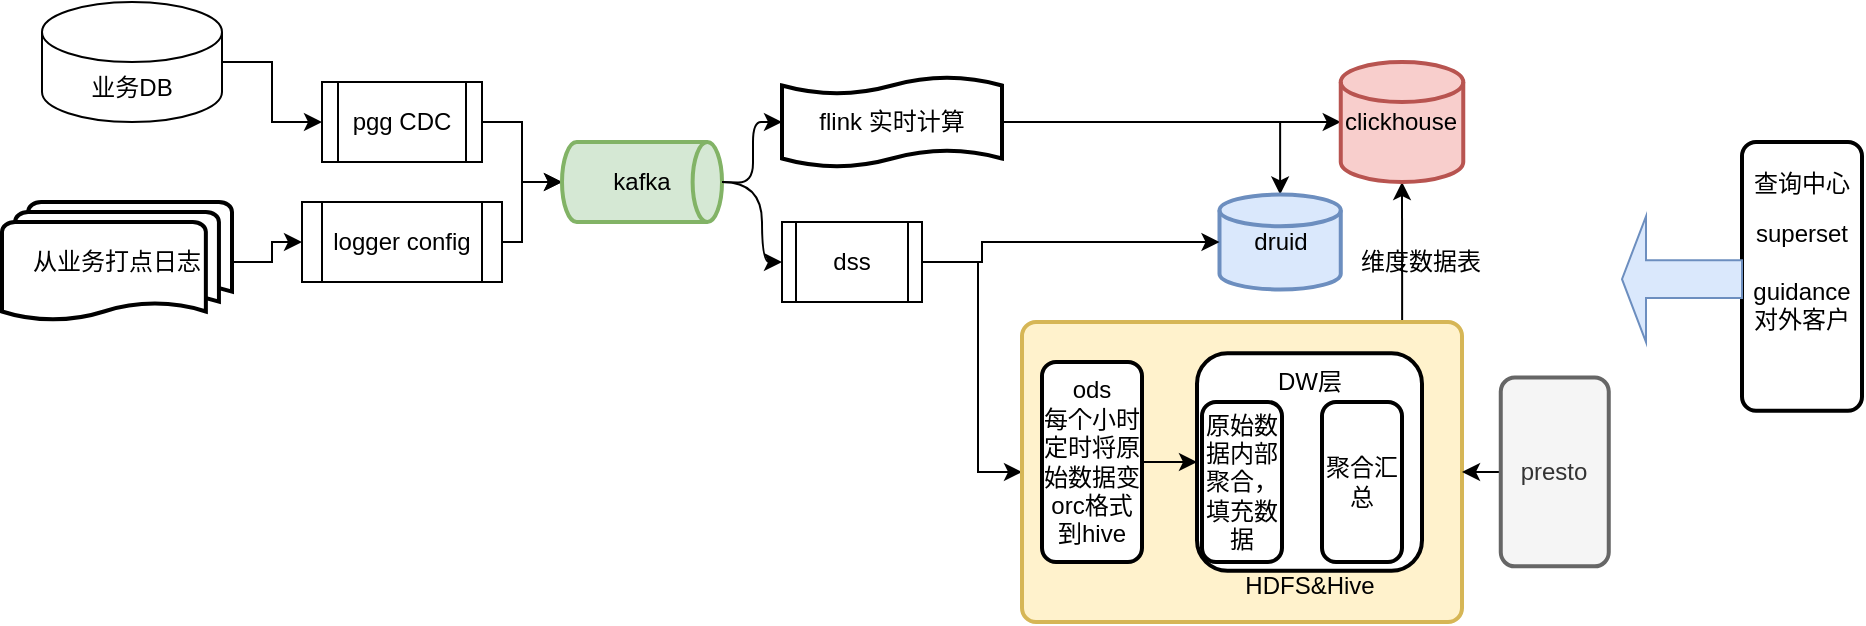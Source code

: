 <mxfile version="13.10.5" type="github">
  <diagram id="j1D02S02AOU5POCYw8tY" name="Page-1">
    <mxGraphModel dx="946" dy="646" grid="1" gridSize="10" guides="1" tooltips="1" connect="1" arrows="1" fold="1" page="1" pageScale="1" pageWidth="827" pageHeight="1169" math="0" shadow="0">
      <root>
        <mxCell id="0" />
        <mxCell id="1" parent="0" />
        <mxCell id="N28B4GikOr0903KpsurZ-1" value="业务DB" style="shape=cylinder3;whiteSpace=wrap;html=1;boundedLbl=1;backgroundOutline=1;size=15;" vertex="1" parent="1">
          <mxGeometry x="30" y="100" width="90" height="60" as="geometry" />
        </mxCell>
        <mxCell id="N28B4GikOr0903KpsurZ-13" value="" style="edgeStyle=orthogonalEdgeStyle;rounded=0;orthogonalLoop=1;jettySize=auto;html=1;" edge="1" parent="1" source="N28B4GikOr0903KpsurZ-5" target="N28B4GikOr0903KpsurZ-12">
          <mxGeometry relative="1" as="geometry" />
        </mxCell>
        <mxCell id="N28B4GikOr0903KpsurZ-5" value="pgg CDC" style="shape=process;whiteSpace=wrap;html=1;backgroundOutline=1;" vertex="1" parent="1">
          <mxGeometry x="170" y="140" width="80" height="40" as="geometry" />
        </mxCell>
        <mxCell id="N28B4GikOr0903KpsurZ-6" value="" style="edgeStyle=orthogonalEdgeStyle;rounded=0;orthogonalLoop=1;jettySize=auto;html=1;" edge="1" parent="1" source="N28B4GikOr0903KpsurZ-1" target="N28B4GikOr0903KpsurZ-5">
          <mxGeometry relative="1" as="geometry" />
        </mxCell>
        <mxCell id="N28B4GikOr0903KpsurZ-14" value="" style="edgeStyle=orthogonalEdgeStyle;rounded=0;orthogonalLoop=1;jettySize=auto;html=1;" edge="1" parent="1" source="N28B4GikOr0903KpsurZ-7" target="N28B4GikOr0903KpsurZ-12">
          <mxGeometry relative="1" as="geometry">
            <Array as="points">
              <mxPoint x="270" y="220" />
              <mxPoint x="270" y="190" />
            </Array>
          </mxGeometry>
        </mxCell>
        <mxCell id="N28B4GikOr0903KpsurZ-7" value="logger config" style="shape=process;whiteSpace=wrap;html=1;backgroundOutline=1;" vertex="1" parent="1">
          <mxGeometry x="160" y="200" width="100" height="40" as="geometry" />
        </mxCell>
        <mxCell id="N28B4GikOr0903KpsurZ-11" value="" style="edgeStyle=orthogonalEdgeStyle;rounded=0;orthogonalLoop=1;jettySize=auto;html=1;" edge="1" parent="1" source="N28B4GikOr0903KpsurZ-9" target="N28B4GikOr0903KpsurZ-7">
          <mxGeometry relative="1" as="geometry" />
        </mxCell>
        <mxCell id="N28B4GikOr0903KpsurZ-9" value="从业务打点日志" style="strokeWidth=2;html=1;shape=mxgraph.flowchart.multi-document;whiteSpace=wrap;" vertex="1" parent="1">
          <mxGeometry x="10" y="200" width="115" height="60" as="geometry" />
        </mxCell>
        <mxCell id="N28B4GikOr0903KpsurZ-12" value="kafka" style="strokeWidth=2;html=1;shape=mxgraph.flowchart.direct_data;whiteSpace=wrap;fillColor=#d5e8d4;strokeColor=#82b366;" vertex="1" parent="1">
          <mxGeometry x="290" y="170" width="80" height="40" as="geometry" />
        </mxCell>
        <mxCell id="N28B4GikOr0903KpsurZ-16" value="" style="edgeStyle=orthogonalEdgeStyle;rounded=0;orthogonalLoop=1;jettySize=auto;html=1;entryX=0;entryY=0.5;entryDx=0;entryDy=0;curved=1;" edge="1" parent="1" source="N28B4GikOr0903KpsurZ-12" target="N28B4GikOr0903KpsurZ-18">
          <mxGeometry relative="1" as="geometry">
            <mxPoint x="400" y="220" as="targetPoint" />
          </mxGeometry>
        </mxCell>
        <mxCell id="N28B4GikOr0903KpsurZ-34" style="edgeStyle=orthogonalEdgeStyle;rounded=0;orthogonalLoop=1;jettySize=auto;html=1;exitX=1;exitY=0.5;exitDx=0;exitDy=0;entryX=0;entryY=0.5;entryDx=0;entryDy=0;" edge="1" parent="1" source="N28B4GikOr0903KpsurZ-18" target="N28B4GikOr0903KpsurZ-26">
          <mxGeometry relative="1" as="geometry">
            <Array as="points">
              <mxPoint x="498" y="230" />
              <mxPoint x="498" y="335" />
            </Array>
          </mxGeometry>
        </mxCell>
        <mxCell id="N28B4GikOr0903KpsurZ-18" value="dss" style="shape=process;whiteSpace=wrap;html=1;backgroundOutline=1;" vertex="1" parent="1">
          <mxGeometry x="400" y="210" width="70" height="40" as="geometry" />
        </mxCell>
        <mxCell id="N28B4GikOr0903KpsurZ-42" value="" style="edgeStyle=elbowEdgeStyle;rounded=0;orthogonalLoop=1;jettySize=auto;elbow=vertical;html=1;exitX=1;exitY=0.5;exitDx=0;exitDy=0;exitPerimeter=0;" edge="1" parent="1" source="N28B4GikOr0903KpsurZ-21" target="N28B4GikOr0903KpsurZ-37">
          <mxGeometry relative="1" as="geometry">
            <Array as="points">
              <mxPoint x="580" y="160" />
            </Array>
          </mxGeometry>
        </mxCell>
        <mxCell id="N28B4GikOr0903KpsurZ-44" style="edgeStyle=elbowEdgeStyle;rounded=0;orthogonalLoop=1;jettySize=auto;elbow=vertical;html=1;entryX=0;entryY=0.5;entryDx=0;entryDy=0;entryPerimeter=0;" edge="1" parent="1" source="N28B4GikOr0903KpsurZ-21" target="N28B4GikOr0903KpsurZ-43">
          <mxGeometry relative="1" as="geometry" />
        </mxCell>
        <mxCell id="N28B4GikOr0903KpsurZ-21" value="flink 实时计算" style="shape=tape;whiteSpace=wrap;html=1;strokeWidth=2;size=0.19" vertex="1" parent="1">
          <mxGeometry x="400" y="137.5" width="110" height="45" as="geometry" />
        </mxCell>
        <mxCell id="N28B4GikOr0903KpsurZ-23" value="" style="endArrow=classic;html=1;entryX=0;entryY=0.5;entryDx=0;entryDy=0;entryPerimeter=0;edgeStyle=orthogonalEdgeStyle;" edge="1" parent="1" target="N28B4GikOr0903KpsurZ-21">
          <mxGeometry width="50" height="50" relative="1" as="geometry">
            <mxPoint x="370" y="190" as="sourcePoint" />
            <mxPoint x="440" y="120" as="targetPoint" />
          </mxGeometry>
        </mxCell>
        <mxCell id="N28B4GikOr0903KpsurZ-46" style="edgeStyle=elbowEdgeStyle;rounded=0;orthogonalLoop=1;jettySize=auto;elbow=horizontal;html=1;entryX=0.5;entryY=1;entryDx=0;entryDy=0;entryPerimeter=0;exitX=0.864;exitY=0.02;exitDx=0;exitDy=0;exitPerimeter=0;" edge="1" parent="1" source="N28B4GikOr0903KpsurZ-26" target="N28B4GikOr0903KpsurZ-43">
          <mxGeometry relative="1" as="geometry" />
        </mxCell>
        <mxCell id="N28B4GikOr0903KpsurZ-26" value="" style="rounded=1;whiteSpace=wrap;html=1;absoluteArcSize=1;arcSize=14;strokeWidth=2;fillColor=#fff2cc;strokeColor=#d6b656;" vertex="1" parent="1">
          <mxGeometry x="520" y="260" width="220" height="150" as="geometry" />
        </mxCell>
        <mxCell id="N28B4GikOr0903KpsurZ-29" value="" style="edgeStyle=orthogonalEdgeStyle;curved=1;rounded=0;orthogonalLoop=1;jettySize=auto;html=1;" edge="1" parent="1" source="N28B4GikOr0903KpsurZ-27" target="N28B4GikOr0903KpsurZ-28">
          <mxGeometry relative="1" as="geometry" />
        </mxCell>
        <mxCell id="N28B4GikOr0903KpsurZ-27" value="ods&lt;br&gt;每个小时定时将原始数据变orc格式到hive" style="rounded=1;whiteSpace=wrap;html=1;absoluteArcSize=1;arcSize=14;strokeWidth=2;" vertex="1" parent="1">
          <mxGeometry x="530" y="280" width="50" height="100" as="geometry" />
        </mxCell>
        <mxCell id="N28B4GikOr0903KpsurZ-28" value="" style="whiteSpace=wrap;html=1;rounded=1;strokeWidth=2;arcSize=14;" vertex="1" parent="1">
          <mxGeometry x="607.5" y="275.63" width="112.5" height="108.75" as="geometry" />
        </mxCell>
        <mxCell id="N28B4GikOr0903KpsurZ-30" value="DW层" style="text;html=1;strokeColor=none;fillColor=none;align=center;verticalAlign=middle;whiteSpace=wrap;rounded=0;" vertex="1" parent="1">
          <mxGeometry x="638.75" y="280" width="50" height="20" as="geometry" />
        </mxCell>
        <mxCell id="N28B4GikOr0903KpsurZ-31" value="原始数据内部聚合，填充数据" style="rounded=1;whiteSpace=wrap;html=1;absoluteArcSize=1;arcSize=14;strokeWidth=2;" vertex="1" parent="1">
          <mxGeometry x="610" y="300" width="40" height="80" as="geometry" />
        </mxCell>
        <mxCell id="N28B4GikOr0903KpsurZ-32" value="聚合汇总" style="rounded=1;whiteSpace=wrap;html=1;absoluteArcSize=1;arcSize=14;strokeWidth=2;" vertex="1" parent="1">
          <mxGeometry x="670" y="300" width="40" height="80" as="geometry" />
        </mxCell>
        <mxCell id="N28B4GikOr0903KpsurZ-35" value="HDFS&amp;amp;Hive" style="text;html=1;strokeColor=none;fillColor=none;align=center;verticalAlign=middle;whiteSpace=wrap;rounded=0;" vertex="1" parent="1">
          <mxGeometry x="618.75" y="384.38" width="90" height="16" as="geometry" />
        </mxCell>
        <mxCell id="N28B4GikOr0903KpsurZ-37" value="druid" style="strokeWidth=2;html=1;shape=mxgraph.flowchart.database;whiteSpace=wrap;fillColor=#dae8fc;strokeColor=#6c8ebf;" vertex="1" parent="1">
          <mxGeometry x="618.75" y="196.25" width="60.63" height="47.5" as="geometry" />
        </mxCell>
        <mxCell id="N28B4GikOr0903KpsurZ-41" style="edgeStyle=orthogonalEdgeStyle;rounded=0;orthogonalLoop=1;jettySize=auto;html=1;exitX=1;exitY=0.5;exitDx=0;exitDy=0;entryX=0;entryY=0.5;entryDx=0;entryDy=0;entryPerimeter=0;" edge="1" parent="1" source="N28B4GikOr0903KpsurZ-18" target="N28B4GikOr0903KpsurZ-37">
          <mxGeometry relative="1" as="geometry">
            <mxPoint x="480" y="240" as="sourcePoint" />
            <mxPoint x="530" y="345" as="targetPoint" />
            <Array as="points">
              <mxPoint x="500" y="230" />
              <mxPoint x="500" y="220" />
            </Array>
          </mxGeometry>
        </mxCell>
        <mxCell id="N28B4GikOr0903KpsurZ-43" value="clickhouse&lt;br&gt;" style="strokeWidth=2;html=1;shape=mxgraph.flowchart.database;whiteSpace=wrap;fillColor=#f8cecc;strokeColor=#b85450;" vertex="1" parent="1">
          <mxGeometry x="679.38" y="130" width="61.25" height="60" as="geometry" />
        </mxCell>
        <mxCell id="N28B4GikOr0903KpsurZ-48" value="维度数据表" style="text;html=1;align=center;verticalAlign=middle;resizable=0;points=[];autosize=1;" vertex="1" parent="1">
          <mxGeometry x="679.38" y="220" width="80" height="20" as="geometry" />
        </mxCell>
        <mxCell id="N28B4GikOr0903KpsurZ-50" value="" style="edgeStyle=elbowEdgeStyle;rounded=0;orthogonalLoop=1;jettySize=auto;elbow=vertical;html=1;entryX=1;entryY=0.5;entryDx=0;entryDy=0;" edge="1" parent="1" source="N28B4GikOr0903KpsurZ-49" target="N28B4GikOr0903KpsurZ-26">
          <mxGeometry relative="1" as="geometry" />
        </mxCell>
        <mxCell id="N28B4GikOr0903KpsurZ-49" value="presto" style="rounded=1;whiteSpace=wrap;html=1;absoluteArcSize=1;arcSize=14;strokeWidth=2;fillColor=#f5f5f5;strokeColor=#666666;fontColor=#333333;" vertex="1" parent="1">
          <mxGeometry x="759.38" y="287.81" width="54" height="94.37" as="geometry" />
        </mxCell>
        <mxCell id="N28B4GikOr0903KpsurZ-52" value="superset&lt;br&gt;&lt;br&gt;guidance 对外客户" style="rounded=1;whiteSpace=wrap;html=1;absoluteArcSize=1;arcSize=14;strokeWidth=2;" vertex="1" parent="1">
          <mxGeometry x="880" y="170" width="60" height="134.37" as="geometry" />
        </mxCell>
        <mxCell id="N28B4GikOr0903KpsurZ-53" value="查询中心" style="text;html=1;strokeColor=none;fillColor=none;align=center;verticalAlign=middle;whiteSpace=wrap;rounded=0;" vertex="1" parent="1">
          <mxGeometry x="885" y="182.5" width="50" height="17.5" as="geometry" />
        </mxCell>
        <mxCell id="N28B4GikOr0903KpsurZ-54" value="" style="shape=singleArrow;direction=west;whiteSpace=wrap;html=1;fillColor=#dae8fc;strokeColor=#6c8ebf;" vertex="1" parent="1">
          <mxGeometry x="820" y="207.18" width="60" height="62.82" as="geometry" />
        </mxCell>
      </root>
    </mxGraphModel>
  </diagram>
</mxfile>

